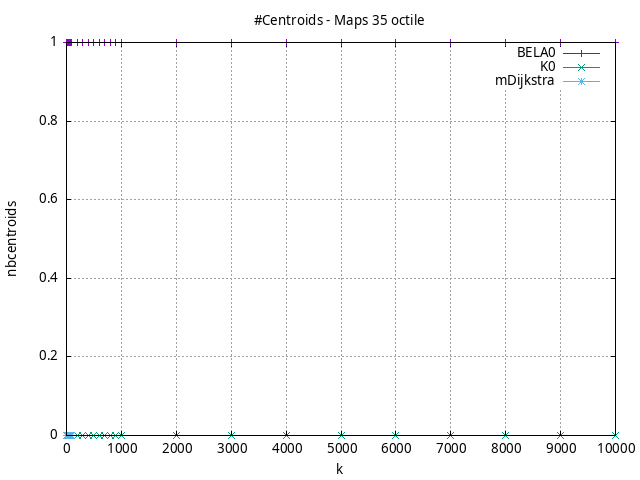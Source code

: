 #!/usr/bin/gnuplot
# -*- coding: utf-8 -*-
#
# results/maps/octile/35/random512-35.brute-force.octile.nbcentroids.gnuplot
#
# Started on 04/07/2024 21:46:35
# Author: Carlos Linares López
set grid
set xlabel "k"
set ylabel "nbcentroids"

set title "#Centroids - Maps 35 octile"

set terminal png enhanced font "Ariel,10"
set output 'random512-35.brute-force.octile.nbcentroids.png'

plot "-" title "BELA0"      with linesp, "-" title "K0"      with linesp, "-" title "mDijkstra"      with linesp

	1 1.0
	2 1.0
	3 1.0
	4 1.0
	5 1.0
	6 1.0
	7 1.0
	8 1.0
	9 1.0
	10 1.0
	20 1.0
	30 1.0
	40 1.0
	50 1.0
	60 1.0
	70 1.0
	80 1.0
	90 1.0
	100 1.0
	200 1.0
	300 1.0
	400 1.0
	500 1.0
	600 1.0
	700 1.0
	800 1.0
	900 1.0
	1000 1.0
	2000 1.0
	3000 1.0
	4000 1.0
	5000 1.0
	6000 1.0
	7000 1.0
	8000 1.0
	9000 1.0
	10000 1.0
end
	1 0.0
	2 0.0
	3 0.0
	4 0.0
	5 0.0
	6 0.0
	7 0.0
	8 0.0
	9 0.0
	10 0.0
	20 0.0
	30 0.0
	40 0.0
	50 0.0
	60 0.0
	70 0.0
	80 0.0
	90 0.0
	100 0.0
	200 0.0
	300 0.0
	400 0.0
	500 0.0
	600 0.0
	700 0.0
	800 0.0
	900 0.0
	1000 0.0
	2000 0.0
	3000 0.0
	4000 0.0
	5000 0.0
	6000 0.0
	7000 0.0
	8000 0.0
	9000 0.0
	10000 0.0
end
	1 0.0
	2 0.0
	3 0.0
	4 0.0
	5 0.0
	6 0.0
	7 0.0
	8 0.0
	9 0.0
	10 0.0
	20 0.0
	30 0.0
	40 0.0
	50 0.0
	60 0.0
	70 0.0
	80 0.0
	90 0.0
	100 0.0
end
